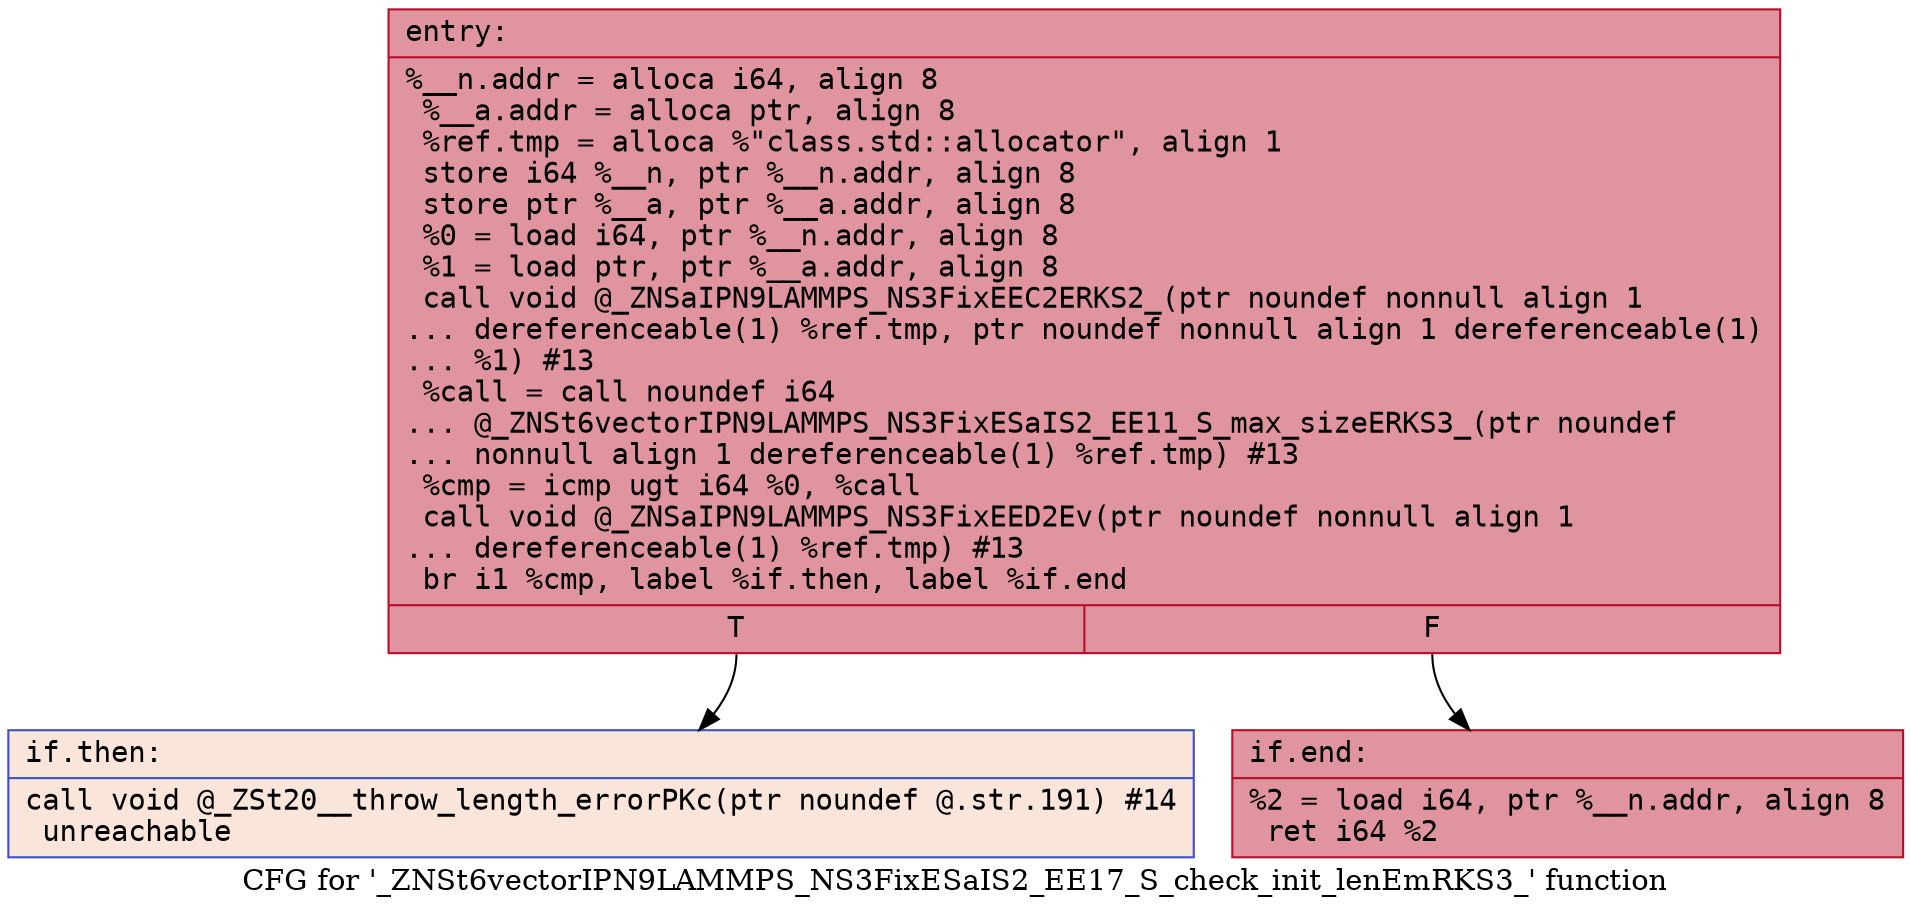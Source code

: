 digraph "CFG for '_ZNSt6vectorIPN9LAMMPS_NS3FixESaIS2_EE17_S_check_init_lenEmRKS3_' function" {
	label="CFG for '_ZNSt6vectorIPN9LAMMPS_NS3FixESaIS2_EE17_S_check_init_lenEmRKS3_' function";

	Node0x561f1651fb90 [shape=record,color="#b70d28ff", style=filled, fillcolor="#b70d2870" fontname="Courier",label="{entry:\l|  %__n.addr = alloca i64, align 8\l  %__a.addr = alloca ptr, align 8\l  %ref.tmp = alloca %\"class.std::allocator\", align 1\l  store i64 %__n, ptr %__n.addr, align 8\l  store ptr %__a, ptr %__a.addr, align 8\l  %0 = load i64, ptr %__n.addr, align 8\l  %1 = load ptr, ptr %__a.addr, align 8\l  call void @_ZNSaIPN9LAMMPS_NS3FixEEC2ERKS2_(ptr noundef nonnull align 1\l... dereferenceable(1) %ref.tmp, ptr noundef nonnull align 1 dereferenceable(1)\l... %1) #13\l  %call = call noundef i64\l... @_ZNSt6vectorIPN9LAMMPS_NS3FixESaIS2_EE11_S_max_sizeERKS3_(ptr noundef\l... nonnull align 1 dereferenceable(1) %ref.tmp) #13\l  %cmp = icmp ugt i64 %0, %call\l  call void @_ZNSaIPN9LAMMPS_NS3FixEED2Ev(ptr noundef nonnull align 1\l... dereferenceable(1) %ref.tmp) #13\l  br i1 %cmp, label %if.then, label %if.end\l|{<s0>T|<s1>F}}"];
	Node0x561f1651fb90:s0 -> Node0x561f165207f0[tooltip="entry -> if.then\nProbability 0.00%" ];
	Node0x561f1651fb90:s1 -> Node0x561f165208a0[tooltip="entry -> if.end\nProbability 100.00%" ];
	Node0x561f165207f0 [shape=record,color="#3d50c3ff", style=filled, fillcolor="#f4c5ad70" fontname="Courier",label="{if.then:\l|  call void @_ZSt20__throw_length_errorPKc(ptr noundef @.str.191) #14\l  unreachable\l}"];
	Node0x561f165208a0 [shape=record,color="#b70d28ff", style=filled, fillcolor="#b70d2870" fontname="Courier",label="{if.end:\l|  %2 = load i64, ptr %__n.addr, align 8\l  ret i64 %2\l}"];
}
